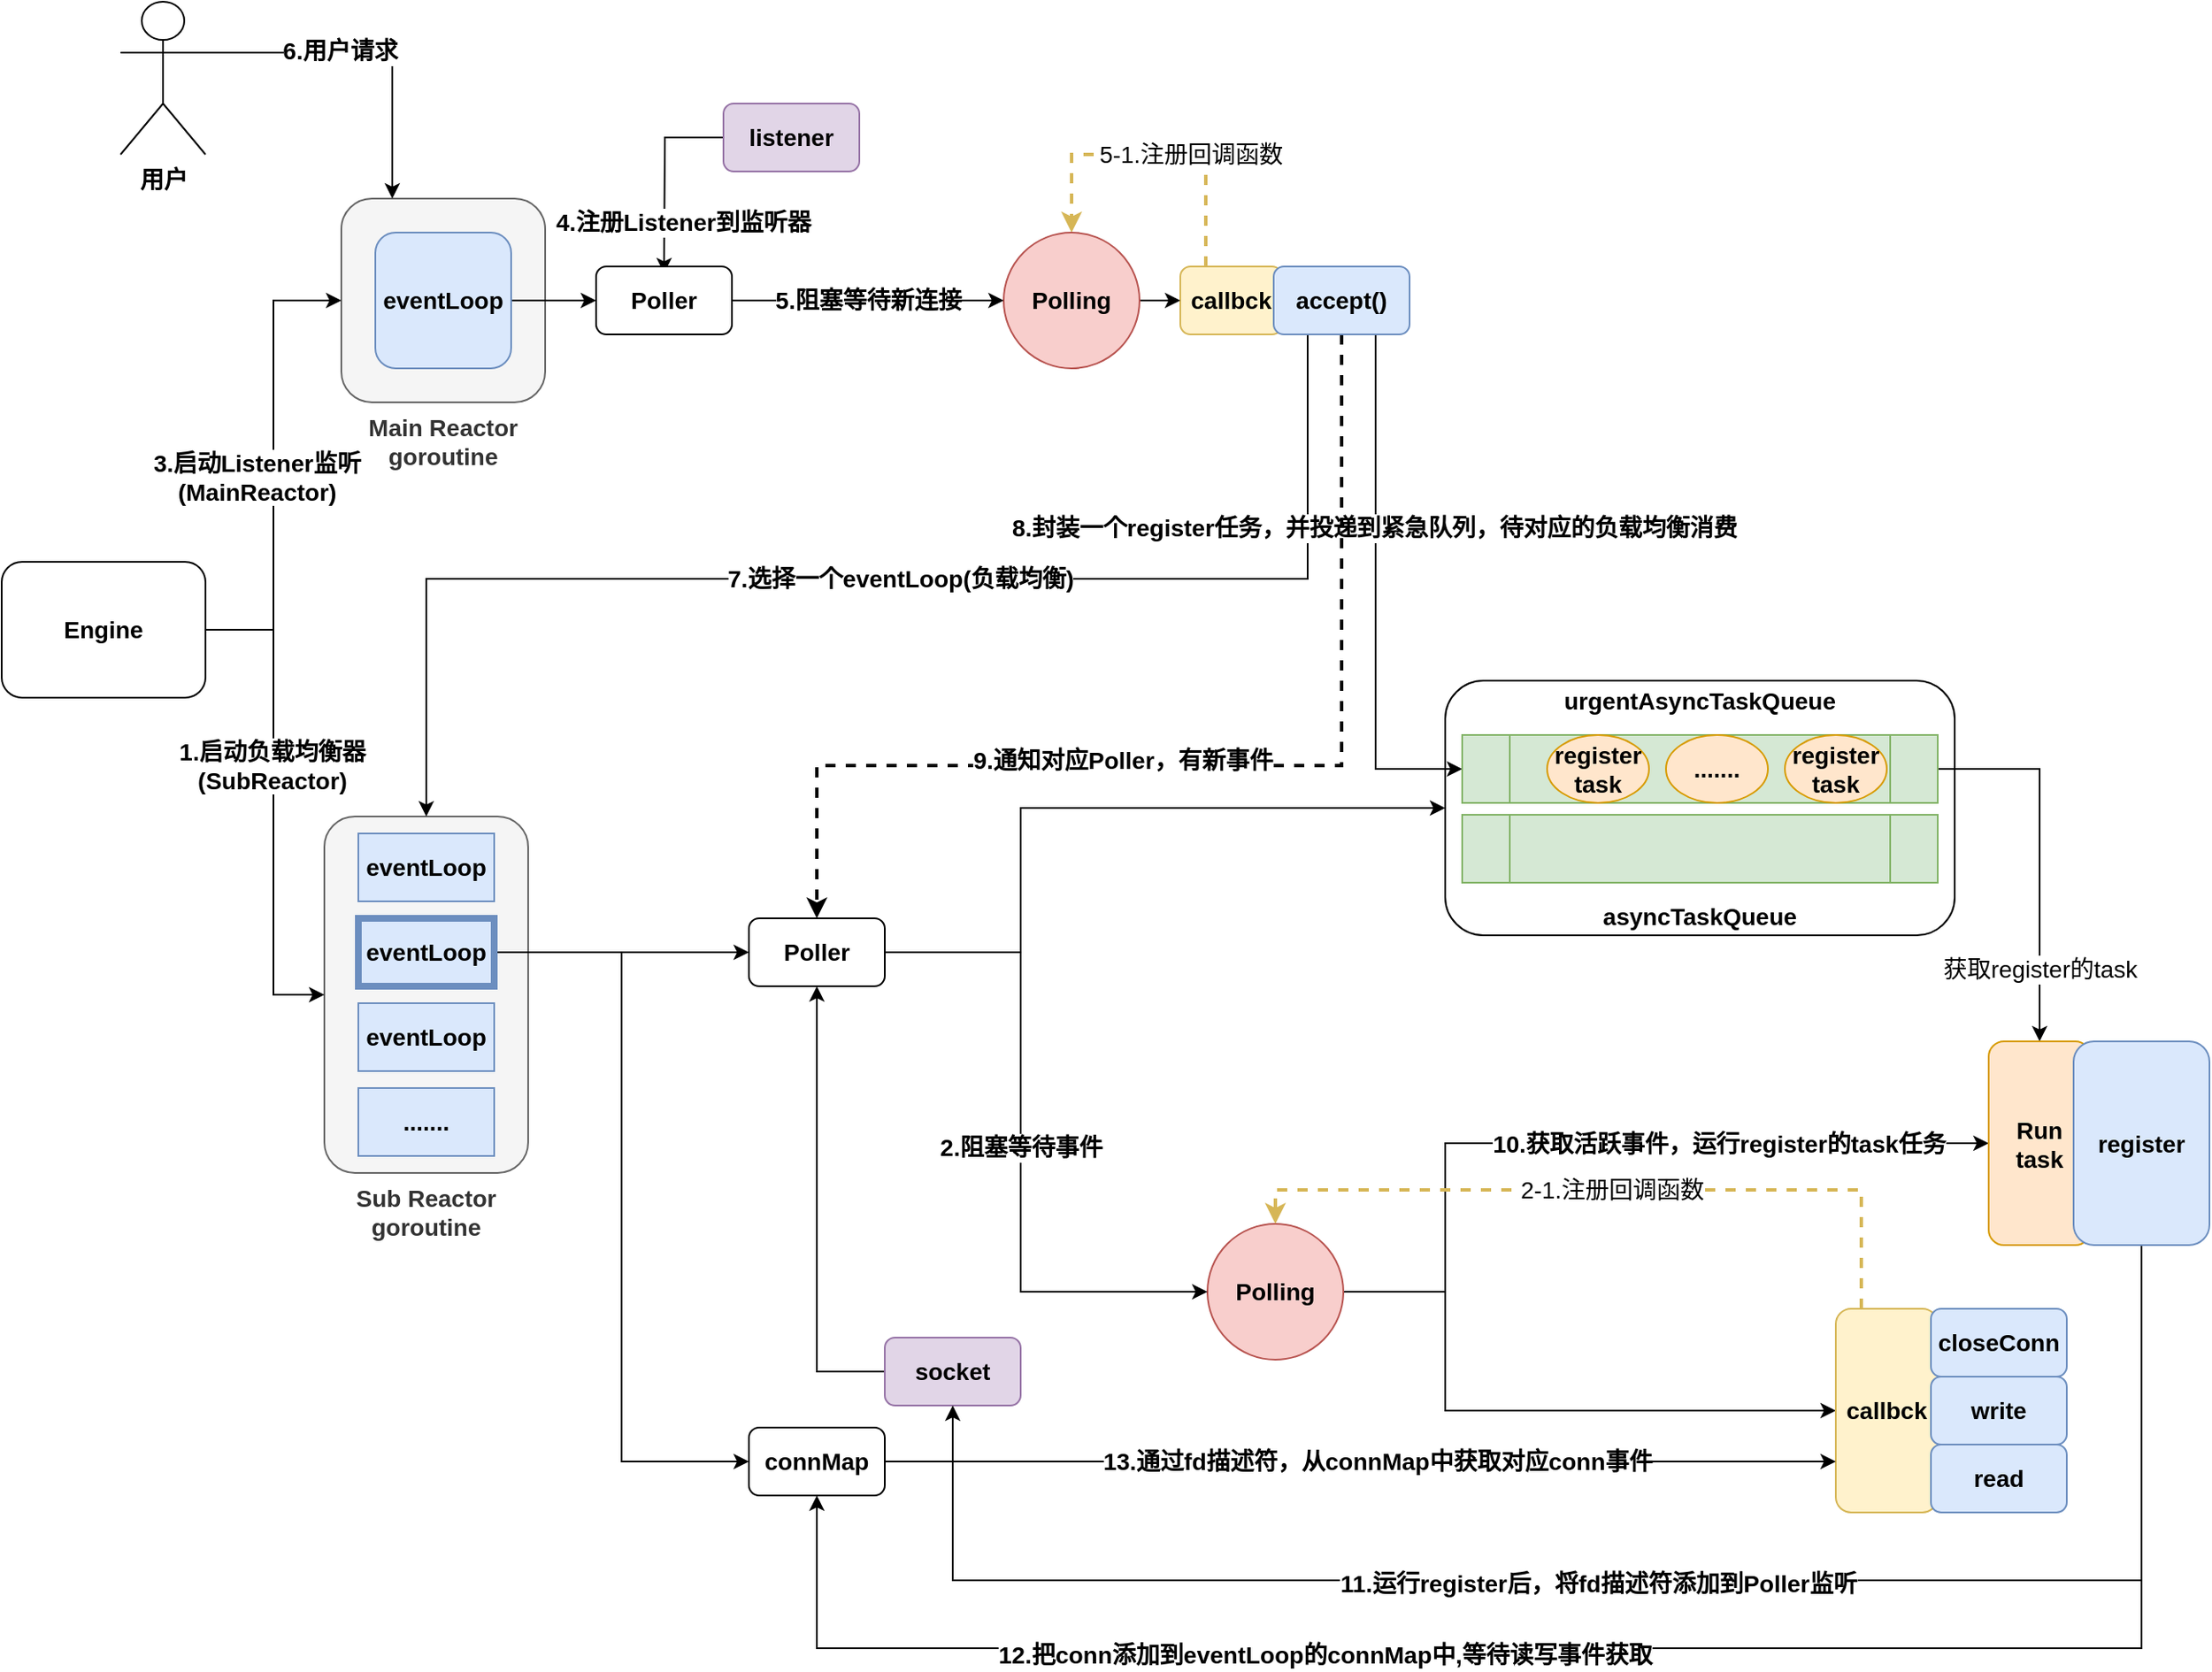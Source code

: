 <mxfile version="14.6.13" type="device"><diagram id="KnUrbjmLnTWPg-hpwINO" name="TCP"><mxGraphModel dx="1186" dy="627" grid="1" gridSize="10" guides="1" tooltips="1" connect="1" arrows="1" fold="1" page="1" pageScale="1" pageWidth="1169" pageHeight="827" math="0" shadow="0"><root><mxCell id="0"/><mxCell id="1" parent="0"/><mxCell id="SNjX47uamuaDI-l6iKKw-57" value="" style="rounded=1;whiteSpace=wrap;html=1;fontSize=14;fontStyle=1" parent="1" vertex="1"><mxGeometry x="930" y="440" width="300" height="150" as="geometry"/></mxCell><mxCell id="Ni2OG6mHoMWwhW0Ut1Zq-45" value="5-1.注册回调函数" style="edgeStyle=orthogonalEdgeStyle;rounded=0;orthogonalLoop=1;jettySize=auto;html=1;exitX=0.25;exitY=0;exitDx=0;exitDy=0;entryX=0.5;entryY=0;entryDx=0;entryDy=0;dashed=1;fontSize=14;strokeWidth=2;fillColor=#fff2cc;strokeColor=#d6b656;" parent="1" source="SNjX47uamuaDI-l6iKKw-38" target="SNjX47uamuaDI-l6iKKw-9" edge="1"><mxGeometry x="-0.215" relative="1" as="geometry"><Array as="points"><mxPoint x="789" y="130"/><mxPoint x="710" y="130"/></Array><mxPoint as="offset"/></mxGeometry></mxCell><mxCell id="SNjX47uamuaDI-l6iKKw-38" value="callbck" style="rounded=1;whiteSpace=wrap;html=1;fillColor=#fff2cc;strokeColor=#d6b656;fontStyle=1;fontSize=14;" parent="1" vertex="1"><mxGeometry x="774" y="196" width="60" height="40" as="geometry"/></mxCell><mxCell id="SNjX47uamuaDI-l6iKKw-28" value="Main Reactor&lt;br style=&quot;font-size: 14px;&quot;&gt;goroutine" style="rounded=1;whiteSpace=wrap;html=1;labelPosition=center;verticalLabelPosition=bottom;align=center;verticalAlign=top;fontStyle=1;fontSize=14;fillColor=#f5f5f5;strokeColor=#666666;fontColor=#333333;" parent="1" vertex="1"><mxGeometry x="280" y="156" width="120" height="120" as="geometry"/></mxCell><mxCell id="SNjX47uamuaDI-l6iKKw-25" value="Sub Reactor&lt;br style=&quot;font-size: 14px;&quot;&gt;goroutine" style="rounded=1;whiteSpace=wrap;html=1;labelPosition=center;verticalLabelPosition=bottom;align=center;verticalAlign=top;fontStyle=1;fontSize=14;fillColor=#f5f5f5;strokeColor=#666666;fontColor=#333333;" parent="1" vertex="1"><mxGeometry x="270" y="520" width="120" height="210" as="geometry"/></mxCell><mxCell id="SNjX47uamuaDI-l6iKKw-40" style="edgeStyle=orthogonalEdgeStyle;rounded=0;orthogonalLoop=1;jettySize=auto;html=1;exitX=1;exitY=0.5;exitDx=0;exitDy=0;entryX=0;entryY=0.5;entryDx=0;entryDy=0;fontStyle=1;fontSize=14;" parent="1" source="xj__BYGSOCDprtwLUK9z-1" target="SNjX47uamuaDI-l6iKKw-28" edge="1"><mxGeometry relative="1" as="geometry"/></mxCell><mxCell id="Ni2OG6mHoMWwhW0Ut1Zq-11" value="3.启动Listener监听&lt;br&gt;(MainReactor)" style="edgeLabel;html=1;align=center;verticalAlign=middle;resizable=0;points=[];fontStyle=1;fontSize=14;" parent="SNjX47uamuaDI-l6iKKw-40" vertex="1" connectable="0"><mxGeometry x="0.103" y="-1" relative="1" as="geometry"><mxPoint x="-11" y="21" as="offset"/></mxGeometry></mxCell><mxCell id="SNjX47uamuaDI-l6iKKw-41" style="edgeStyle=orthogonalEdgeStyle;rounded=0;orthogonalLoop=1;jettySize=auto;html=1;exitX=1;exitY=0.5;exitDx=0;exitDy=0;fontStyle=1;fontSize=14;" parent="1" source="xj__BYGSOCDprtwLUK9z-1" target="SNjX47uamuaDI-l6iKKw-25" edge="1"><mxGeometry relative="1" as="geometry"><Array as="points"><mxPoint x="240" y="410"/><mxPoint x="240" y="625"/></Array></mxGeometry></mxCell><mxCell id="Ni2OG6mHoMWwhW0Ut1Zq-10" value="1.启动负载均衡器&lt;br&gt;(SubReactor)" style="edgeLabel;html=1;align=center;verticalAlign=middle;resizable=0;points=[];fontStyle=1;fontSize=14;" parent="SNjX47uamuaDI-l6iKKw-41" vertex="1" connectable="0"><mxGeometry x="-0.004" y="-1" relative="1" as="geometry"><mxPoint y="-22" as="offset"/></mxGeometry></mxCell><mxCell id="xj__BYGSOCDprtwLUK9z-1" value="Engine" style="rounded=1;whiteSpace=wrap;html=1;fontStyle=1;fontSize=14;" parent="1" vertex="1"><mxGeometry x="80" y="370" width="120" height="80" as="geometry"/></mxCell><mxCell id="xj__BYGSOCDprtwLUK9z-5" value="eventLoop" style="rounded=0;whiteSpace=wrap;html=1;fontStyle=1;fontSize=14;fillColor=#dae8fc;strokeColor=#6c8ebf;" parent="1" vertex="1"><mxGeometry x="290" y="530" width="80" height="40" as="geometry"/></mxCell><mxCell id="SNjX47uamuaDI-l6iKKw-51" style="edgeStyle=orthogonalEdgeStyle;rounded=0;orthogonalLoop=1;jettySize=auto;html=1;exitX=1;exitY=0.5;exitDx=0;exitDy=0;entryX=0;entryY=0.5;entryDx=0;entryDy=0;fontSize=14;fontStyle=1" parent="1" source="xj__BYGSOCDprtwLUK9z-6" target="SNjX47uamuaDI-l6iKKw-50" edge="1"><mxGeometry relative="1" as="geometry"/></mxCell><mxCell id="Ni2OG6mHoMWwhW0Ut1Zq-30" style="edgeStyle=orthogonalEdgeStyle;rounded=0;orthogonalLoop=1;jettySize=auto;html=1;exitX=1;exitY=0.5;exitDx=0;exitDy=0;entryX=0;entryY=0.5;entryDx=0;entryDy=0;fontStyle=1;fontSize=14;" parent="1" source="xj__BYGSOCDprtwLUK9z-6" target="Ni2OG6mHoMWwhW0Ut1Zq-29" edge="1"><mxGeometry relative="1" as="geometry"/></mxCell><mxCell id="xj__BYGSOCDprtwLUK9z-6" value="eventLoop" style="rounded=0;whiteSpace=wrap;html=1;fontStyle=1;fontSize=14;fillColor=#dae8fc;strokeColor=#6c8ebf;strokeWidth=4;" parent="1" vertex="1"><mxGeometry x="290" y="580" width="80" height="40" as="geometry"/></mxCell><mxCell id="xj__BYGSOCDprtwLUK9z-7" value="eventLoop" style="rounded=0;whiteSpace=wrap;html=1;fontStyle=1;fontSize=14;fillColor=#dae8fc;strokeColor=#6c8ebf;" parent="1" vertex="1"><mxGeometry x="290" y="630" width="80" height="40" as="geometry"/></mxCell><mxCell id="xj__BYGSOCDprtwLUK9z-8" value="......." style="rounded=0;whiteSpace=wrap;html=1;fontStyle=1;fontSize=14;fillColor=#dae8fc;strokeColor=#6c8ebf;" parent="1" vertex="1"><mxGeometry x="290" y="680" width="80" height="40" as="geometry"/></mxCell><mxCell id="SNjX47uamuaDI-l6iKKw-55" style="edgeStyle=orthogonalEdgeStyle;rounded=0;orthogonalLoop=1;jettySize=auto;html=1;exitX=1;exitY=0.5;exitDx=0;exitDy=0;fontSize=14;fontStyle=1" parent="1" source="xj__BYGSOCDprtwLUK9z-23" target="SNjX47uamuaDI-l6iKKw-53" edge="1"><mxGeometry relative="1" as="geometry"/></mxCell><mxCell id="xj__BYGSOCDprtwLUK9z-23" value="eventLoop" style="rounded=1;whiteSpace=wrap;html=1;fontStyle=1;fontSize=14;fillColor=#dae8fc;strokeColor=#6c8ebf;" parent="1" vertex="1"><mxGeometry x="300" y="176" width="80" height="80" as="geometry"/></mxCell><mxCell id="Ni2OG6mHoMWwhW0Ut1Zq-9" value="" style="edgeStyle=orthogonalEdgeStyle;rounded=0;orthogonalLoop=1;jettySize=auto;html=1;exitX=0.25;exitY=1;exitDx=0;exitDy=0;fontStyle=1;fontSize=14;" parent="1" source="xj__BYGSOCDprtwLUK9z-27" target="SNjX47uamuaDI-l6iKKw-25" edge="1"><mxGeometry relative="1" as="geometry"><Array as="points"><mxPoint x="849" y="380"/><mxPoint x="330" y="380"/></Array></mxGeometry></mxCell><mxCell id="Ni2OG6mHoMWwhW0Ut1Zq-39" value="&lt;span style=&quot;font-weight: 700&quot;&gt;7.&lt;/span&gt;&lt;span style=&quot;font-weight: 700&quot;&gt;选择一个eventLoop(负载均衡)&lt;/span&gt;" style="edgeLabel;html=1;align=center;verticalAlign=middle;resizable=0;points=[];fontSize=14;" parent="Ni2OG6mHoMWwhW0Ut1Zq-9" vertex="1" connectable="0"><mxGeometry x="-0.044" relative="1" as="geometry"><mxPoint as="offset"/></mxGeometry></mxCell><mxCell id="Ni2OG6mHoMWwhW0Ut1Zq-20" style="edgeStyle=orthogonalEdgeStyle;rounded=0;orthogonalLoop=1;jettySize=auto;html=1;exitX=0.75;exitY=1;exitDx=0;exitDy=0;entryX=0;entryY=0.5;entryDx=0;entryDy=0;fontStyle=1;fontSize=14;" parent="1" source="xj__BYGSOCDprtwLUK9z-27" target="SNjX47uamuaDI-l6iKKw-12" edge="1"><mxGeometry relative="1" as="geometry"/></mxCell><mxCell id="Ni2OG6mHoMWwhW0Ut1Zq-40" value="&lt;span style=&quot;font-weight: 700&quot;&gt;8.封装一个register任务，并投递到紧急队列，待对应的负载均衡消费&lt;/span&gt;" style="edgeLabel;html=1;align=center;verticalAlign=middle;resizable=0;points=[];fontSize=14;" parent="Ni2OG6mHoMWwhW0Ut1Zq-20" vertex="1" connectable="0"><mxGeometry x="-0.192" y="-1" relative="1" as="geometry"><mxPoint y="-10" as="offset"/></mxGeometry></mxCell><mxCell id="Ni2OG6mHoMWwhW0Ut1Zq-21" style="edgeStyle=orthogonalEdgeStyle;rounded=0;orthogonalLoop=1;jettySize=auto;html=1;exitX=0.5;exitY=1;exitDx=0;exitDy=0;entryX=0.5;entryY=0;entryDx=0;entryDy=0;dashed=1;fontStyle=1;fontSize=14;strokeWidth=2;" parent="1" source="xj__BYGSOCDprtwLUK9z-27" target="SNjX47uamuaDI-l6iKKw-50" edge="1"><mxGeometry relative="1" as="geometry"><Array as="points"><mxPoint x="869" y="490"/><mxPoint x="560" y="490"/></Array></mxGeometry></mxCell><mxCell id="Ni2OG6mHoMWwhW0Ut1Zq-41" value="&lt;span style=&quot;font-weight: 700&quot;&gt;9.通知对应Poller，有新事件&lt;/span&gt;" style="edgeLabel;html=1;align=center;verticalAlign=middle;resizable=0;points=[];fontSize=14;" parent="Ni2OG6mHoMWwhW0Ut1Zq-21" vertex="1" connectable="0"><mxGeometry x="0.13" y="-3" relative="1" as="geometry"><mxPoint x="-14" as="offset"/></mxGeometry></mxCell><mxCell id="xj__BYGSOCDprtwLUK9z-27" value="accept()" style="rounded=1;whiteSpace=wrap;html=1;fillColor=#dae8fc;strokeColor=#6c8ebf;fontStyle=1;fontSize=14;" parent="1" vertex="1"><mxGeometry x="829" y="196" width="80" height="40" as="geometry"/></mxCell><mxCell id="SNjX47uamuaDI-l6iKKw-8" style="edgeStyle=orthogonalEdgeStyle;rounded=0;orthogonalLoop=1;jettySize=auto;html=1;exitX=1;exitY=0.5;exitDx=0;exitDy=0;fontStyle=1;fontSize=14;" parent="1" source="SNjX47uamuaDI-l6iKKw-1" target="SNjX47uamuaDI-l6iKKw-7" edge="1"><mxGeometry relative="1" as="geometry"><Array as="points"><mxPoint x="930" y="800"/><mxPoint x="930" y="870"/></Array></mxGeometry></mxCell><mxCell id="SNjX47uamuaDI-l6iKKw-20" style="edgeStyle=orthogonalEdgeStyle;rounded=0;orthogonalLoop=1;jettySize=auto;html=1;exitX=1;exitY=0.5;exitDx=0;exitDy=0;entryX=0;entryY=0.5;entryDx=0;entryDy=0;fontStyle=1;fontSize=14;" parent="1" source="SNjX47uamuaDI-l6iKKw-1" target="SNjX47uamuaDI-l6iKKw-19" edge="1"><mxGeometry relative="1" as="geometry"><Array as="points"><mxPoint x="930" y="800"/><mxPoint x="930" y="713"/></Array></mxGeometry></mxCell><mxCell id="Ni2OG6mHoMWwhW0Ut1Zq-42" value="&lt;span style=&quot;font-weight: 700&quot;&gt;10.获取活跃事件，运行register的task任务&lt;/span&gt;" style="edgeLabel;html=1;align=center;verticalAlign=middle;resizable=0;points=[];fontSize=14;" parent="SNjX47uamuaDI-l6iKKw-20" vertex="1" connectable="0"><mxGeometry x="0.059" y="-1" relative="1" as="geometry"><mxPoint x="61" y="-1" as="offset"/></mxGeometry></mxCell><mxCell id="SNjX47uamuaDI-l6iKKw-1" value="&lt;span style=&quot;font-size: 14px;&quot;&gt;Polling&lt;/span&gt;" style="ellipse;whiteSpace=wrap;html=1;aspect=fixed;fillColor=#f8cecc;strokeColor=#b85450;fontStyle=1;fontSize=14;" parent="1" vertex="1"><mxGeometry x="790" y="760" width="80" height="80" as="geometry"/></mxCell><mxCell id="SNjX47uamuaDI-l6iKKw-39" style="edgeStyle=orthogonalEdgeStyle;rounded=0;orthogonalLoop=1;jettySize=auto;html=1;exitX=1;exitY=0.5;exitDx=0;exitDy=0;entryX=0;entryY=0.5;entryDx=0;entryDy=0;fontStyle=1;fontSize=14;" parent="1" source="SNjX47uamuaDI-l6iKKw-9" target="SNjX47uamuaDI-l6iKKw-38" edge="1"><mxGeometry relative="1" as="geometry"/></mxCell><mxCell id="SNjX47uamuaDI-l6iKKw-9" value="&lt;span style=&quot;font-size: 14px;&quot;&gt;Polling&lt;/span&gt;" style="ellipse;whiteSpace=wrap;html=1;aspect=fixed;fillColor=#f8cecc;strokeColor=#b85450;fontStyle=1;fontSize=14;" parent="1" vertex="1"><mxGeometry x="670" y="176" width="80" height="80" as="geometry"/></mxCell><mxCell id="SNjX47uamuaDI-l6iKKw-32" style="edgeStyle=orthogonalEdgeStyle;rounded=0;orthogonalLoop=1;jettySize=auto;html=1;exitX=1;exitY=0.5;exitDx=0;exitDy=0;entryX=0.5;entryY=0;entryDx=0;entryDy=0;fontStyle=1;fontSize=14;" parent="1" source="SNjX47uamuaDI-l6iKKw-12" target="SNjX47uamuaDI-l6iKKw-19" edge="1"><mxGeometry relative="1" as="geometry"/></mxCell><mxCell id="Ni2OG6mHoMWwhW0Ut1Zq-44" value="获取register的task" style="edgeLabel;html=1;align=center;verticalAlign=middle;resizable=0;points=[];fontSize=14;" parent="SNjX47uamuaDI-l6iKKw-32" vertex="1" connectable="0"><mxGeometry x="0.243" y="-2" relative="1" as="geometry"><mxPoint x="2" y="41" as="offset"/></mxGeometry></mxCell><mxCell id="SNjX47uamuaDI-l6iKKw-12" value="urgentAsyncTaskQueue" style="shape=process;whiteSpace=wrap;html=1;backgroundOutline=1;labelPosition=center;verticalLabelPosition=top;align=center;verticalAlign=middle;fillColor=#d5e8d4;strokeColor=#82b366;fontStyle=1;fontSize=14;" parent="1" vertex="1"><mxGeometry x="940" y="472" width="280" height="40" as="geometry"/></mxCell><mxCell id="SNjX47uamuaDI-l6iKKw-13" value="&lt;span style=&quot;font-size: 14px&quot;&gt;asyncTaskQueue&lt;/span&gt;" style="shape=process;whiteSpace=wrap;html=1;backgroundOutline=1;labelPosition=center;verticalLabelPosition=bottom;align=center;verticalAlign=middle;fillColor=#d5e8d4;strokeColor=#82b366;fontStyle=1;fontSize=14;" parent="1" vertex="1"><mxGeometry x="940" y="519" width="280" height="40" as="geometry"/></mxCell><mxCell id="SNjX47uamuaDI-l6iKKw-14" value="register task" style="ellipse;whiteSpace=wrap;html=1;fillColor=#ffe6cc;strokeColor=#d79b00;fontStyle=1;fontSize=14;" parent="1" vertex="1"><mxGeometry x="990" y="472" width="60" height="40" as="geometry"/></mxCell><mxCell id="SNjX47uamuaDI-l6iKKw-16" value="register task" style="ellipse;whiteSpace=wrap;html=1;fillColor=#ffe6cc;strokeColor=#d79b00;fontStyle=1;fontSize=14;" parent="1" vertex="1"><mxGeometry x="1130" y="472" width="60" height="40" as="geometry"/></mxCell><mxCell id="SNjX47uamuaDI-l6iKKw-17" value="......." style="ellipse;whiteSpace=wrap;html=1;fillColor=#ffe6cc;strokeColor=#d79b00;fontStyle=1;fontSize=14;" parent="1" vertex="1"><mxGeometry x="1060" y="472" width="60" height="40" as="geometry"/></mxCell><mxCell id="SNjX47uamuaDI-l6iKKw-19" value="Run&lt;br style=&quot;font-size: 14px;&quot;&gt;task" style="rounded=1;whiteSpace=wrap;html=1;fillColor=#ffe6cc;strokeColor=#d79b00;fontStyle=1;fontSize=14;" parent="1" vertex="1"><mxGeometry x="1250" y="652.5" width="60" height="120" as="geometry"/></mxCell><mxCell id="SNjX47uamuaDI-l6iKKw-45" style="edgeStyle=orthogonalEdgeStyle;rounded=0;orthogonalLoop=1;jettySize=auto;html=1;exitX=0;exitY=0.5;exitDx=0;exitDy=0;fontStyle=1;fontSize=14;" parent="1" source="SNjX47uamuaDI-l6iKKw-43" edge="1"><mxGeometry relative="1" as="geometry"><mxPoint x="470" y="200" as="targetPoint"/></mxGeometry></mxCell><mxCell id="Ni2OG6mHoMWwhW0Ut1Zq-18" value="4.注册Listener到监听器" style="edgeLabel;html=1;align=center;verticalAlign=middle;resizable=0;points=[];fontStyle=1;fontSize=14;" parent="SNjX47uamuaDI-l6iKKw-45" vertex="1" connectable="0"><mxGeometry x="-0.242" relative="1" as="geometry"><mxPoint x="10" y="41" as="offset"/></mxGeometry></mxCell><mxCell id="SNjX47uamuaDI-l6iKKw-43" value="listener" style="rounded=1;whiteSpace=wrap;html=1;fontStyle=1;fontSize=14;fillColor=#e1d5e7;strokeColor=#9673a6;" parent="1" vertex="1"><mxGeometry x="505" y="100" width="80" height="40" as="geometry"/></mxCell><mxCell id="Ni2OG6mHoMWwhW0Ut1Zq-31" style="edgeStyle=orthogonalEdgeStyle;rounded=0;orthogonalLoop=1;jettySize=auto;html=1;exitX=0;exitY=0.5;exitDx=0;exitDy=0;fontStyle=1;fontSize=14;" parent="1" source="SNjX47uamuaDI-l6iKKw-46" target="SNjX47uamuaDI-l6iKKw-50" edge="1"><mxGeometry relative="1" as="geometry"/></mxCell><mxCell id="SNjX47uamuaDI-l6iKKw-46" value="socket" style="rounded=1;whiteSpace=wrap;html=1;fontStyle=1;fontSize=14;fillColor=#e1d5e7;strokeColor=#9673a6;" parent="1" vertex="1"><mxGeometry x="600" y="827" width="80" height="40" as="geometry"/></mxCell><mxCell id="SNjX47uamuaDI-l6iKKw-52" value="2.阻塞等待事件" style="edgeStyle=orthogonalEdgeStyle;rounded=0;orthogonalLoop=1;jettySize=auto;html=1;fontSize=14;exitX=1;exitY=0.5;exitDx=0;exitDy=0;fontStyle=1" parent="1" source="SNjX47uamuaDI-l6iKKw-50" target="SNjX47uamuaDI-l6iKKw-1" edge="1"><mxGeometry relative="1" as="geometry"><mxPoint x="530" y="610" as="sourcePoint"/><Array as="points"><mxPoint x="680" y="600"/><mxPoint x="680" y="800"/></Array></mxGeometry></mxCell><mxCell id="Ni2OG6mHoMWwhW0Ut1Zq-6" style="edgeStyle=orthogonalEdgeStyle;rounded=0;orthogonalLoop=1;jettySize=auto;html=1;exitX=1;exitY=0.5;exitDx=0;exitDy=0;entryX=0;entryY=0.5;entryDx=0;entryDy=0;fontStyle=1;fontSize=14;" parent="1" source="SNjX47uamuaDI-l6iKKw-50" target="SNjX47uamuaDI-l6iKKw-57" edge="1"><mxGeometry relative="1" as="geometry"><Array as="points"><mxPoint x="680" y="600"/><mxPoint x="680" y="515"/></Array></mxGeometry></mxCell><mxCell id="SNjX47uamuaDI-l6iKKw-50" value="Poller" style="rounded=1;whiteSpace=wrap;html=1;fontStyle=1;fontSize=14;" parent="1" vertex="1"><mxGeometry x="520" y="580" width="80" height="40" as="geometry"/></mxCell><mxCell id="SNjX47uamuaDI-l6iKKw-56" style="edgeStyle=orthogonalEdgeStyle;rounded=0;orthogonalLoop=1;jettySize=auto;html=1;exitX=1;exitY=0.5;exitDx=0;exitDy=0;fontSize=14;fontStyle=1" parent="1" source="SNjX47uamuaDI-l6iKKw-53" target="SNjX47uamuaDI-l6iKKw-9" edge="1"><mxGeometry relative="1" as="geometry"/></mxCell><mxCell id="Ni2OG6mHoMWwhW0Ut1Zq-16" value="5.阻塞等待新连接" style="edgeLabel;html=1;align=center;verticalAlign=middle;resizable=0;points=[];fontStyle=1;fontSize=14;" parent="SNjX47uamuaDI-l6iKKw-56" vertex="1" connectable="0"><mxGeometry x="-0.143" y="-1" relative="1" as="geometry"><mxPoint x="11" y="-1" as="offset"/></mxGeometry></mxCell><mxCell id="SNjX47uamuaDI-l6iKKw-53" value="Poller" style="rounded=1;whiteSpace=wrap;html=1;fontStyle=1;fontSize=14;" parent="1" vertex="1"><mxGeometry x="430" y="196" width="80" height="40" as="geometry"/></mxCell><mxCell id="Ni2OG6mHoMWwhW0Ut1Zq-2" style="edgeStyle=orthogonalEdgeStyle;rounded=0;orthogonalLoop=1;jettySize=auto;html=1;exitX=1;exitY=0.333;exitDx=0;exitDy=0;exitPerimeter=0;entryX=0.25;entryY=0;entryDx=0;entryDy=0;fontStyle=1;fontSize=14;" parent="1" source="Ni2OG6mHoMWwhW0Ut1Zq-1" target="SNjX47uamuaDI-l6iKKw-28" edge="1"><mxGeometry relative="1" as="geometry"/></mxCell><mxCell id="Ni2OG6mHoMWwhW0Ut1Zq-3" value="&lt;span style=&quot;font-size: 14px&quot;&gt;&lt;font style=&quot;font-size: 14px&quot;&gt;6.用户请求&lt;/font&gt;&lt;/span&gt;" style="edgeLabel;html=1;align=center;verticalAlign=middle;resizable=0;points=[];fontStyle=1;fontSize=14;" parent="Ni2OG6mHoMWwhW0Ut1Zq-2" vertex="1" connectable="0"><mxGeometry x="-0.194" y="1" relative="1" as="geometry"><mxPoint as="offset"/></mxGeometry></mxCell><mxCell id="Ni2OG6mHoMWwhW0Ut1Zq-1" value="用户" style="shape=umlActor;verticalLabelPosition=bottom;verticalAlign=top;html=1;outlineConnect=0;fontStyle=1;fontSize=14;" parent="1" vertex="1"><mxGeometry x="150" y="40" width="50" height="90" as="geometry"/></mxCell><mxCell id="Ni2OG6mHoMWwhW0Ut1Zq-7" value="" style="group;fontStyle=1;fontSize=14;" parent="1" vertex="1" connectable="0"><mxGeometry x="1160" y="810" width="136" height="120" as="geometry"/></mxCell><mxCell id="SNjX47uamuaDI-l6iKKw-7" value="callbck" style="rounded=1;whiteSpace=wrap;html=1;fillColor=#fff2cc;strokeColor=#d6b656;fontStyle=1;fontSize=14;" parent="Ni2OG6mHoMWwhW0Ut1Zq-7" vertex="1"><mxGeometry width="60" height="120" as="geometry"/></mxCell><mxCell id="xj__BYGSOCDprtwLUK9z-17" value="closeConn" style="rounded=1;whiteSpace=wrap;html=1;fillColor=#dae8fc;strokeColor=#6c8ebf;fontStyle=1;fontSize=14;" parent="Ni2OG6mHoMWwhW0Ut1Zq-7" vertex="1"><mxGeometry x="56" width="80" height="40" as="geometry"/></mxCell><mxCell id="xj__BYGSOCDprtwLUK9z-18" value="write" style="rounded=1;whiteSpace=wrap;html=1;fillColor=#dae8fc;strokeColor=#6c8ebf;fontStyle=1;fontSize=14;" parent="Ni2OG6mHoMWwhW0Ut1Zq-7" vertex="1"><mxGeometry x="56" y="40" width="80" height="40" as="geometry"/></mxCell><mxCell id="xj__BYGSOCDprtwLUK9z-19" value="read" style="rounded=1;whiteSpace=wrap;html=1;fillColor=#dae8fc;strokeColor=#6c8ebf;fontStyle=1;fontSize=14;" parent="Ni2OG6mHoMWwhW0Ut1Zq-7" vertex="1"><mxGeometry x="56" y="80" width="80" height="40" as="geometry"/></mxCell><mxCell id="Ni2OG6mHoMWwhW0Ut1Zq-26" style="edgeStyle=orthogonalEdgeStyle;rounded=0;orthogonalLoop=1;jettySize=auto;html=1;exitX=0.5;exitY=1;exitDx=0;exitDy=0;entryX=0.5;entryY=1;entryDx=0;entryDy=0;fontStyle=1;fontSize=14;" parent="1" source="Ni2OG6mHoMWwhW0Ut1Zq-25" target="SNjX47uamuaDI-l6iKKw-46" edge="1"><mxGeometry relative="1" as="geometry"><Array as="points"><mxPoint x="1340" y="970"/><mxPoint x="640" y="970"/></Array></mxGeometry></mxCell><mxCell id="Ni2OG6mHoMWwhW0Ut1Zq-27" value="11.运行register后，将fd描述符添加到Poller监听" style="edgeLabel;html=1;align=center;verticalAlign=middle;resizable=0;points=[];fontStyle=1;fontSize=14;" parent="Ni2OG6mHoMWwhW0Ut1Zq-26" vertex="1" connectable="0"><mxGeometry x="0.034" y="2" relative="1" as="geometry"><mxPoint as="offset"/></mxGeometry></mxCell><mxCell id="Ni2OG6mHoMWwhW0Ut1Zq-33" style="edgeStyle=orthogonalEdgeStyle;rounded=0;orthogonalLoop=1;jettySize=auto;html=1;exitX=0.5;exitY=1;exitDx=0;exitDy=0;entryX=0.5;entryY=1;entryDx=0;entryDy=0;fontStyle=1;fontSize=14;" parent="1" source="Ni2OG6mHoMWwhW0Ut1Zq-25" target="Ni2OG6mHoMWwhW0Ut1Zq-29" edge="1"><mxGeometry relative="1" as="geometry"><Array as="points"><mxPoint x="1340" y="1010"/><mxPoint x="560" y="1010"/></Array></mxGeometry></mxCell><mxCell id="Ni2OG6mHoMWwhW0Ut1Zq-43" value="&lt;span style=&quot;font-weight: 700&quot;&gt;12.把conn添加到eventLoop的connMap中,等待读写事件获取&lt;/span&gt;" style="edgeLabel;html=1;align=center;verticalAlign=middle;resizable=0;points=[];fontSize=14;" parent="Ni2OG6mHoMWwhW0Ut1Zq-33" vertex="1" connectable="0"><mxGeometry x="0.299" y="4" relative="1" as="geometry"><mxPoint x="1" as="offset"/></mxGeometry></mxCell><mxCell id="Ni2OG6mHoMWwhW0Ut1Zq-25" value="register" style="rounded=1;whiteSpace=wrap;html=1;fillColor=#dae8fc;strokeColor=#6c8ebf;fontStyle=1;fontSize=14;" parent="1" vertex="1"><mxGeometry x="1300" y="652.5" width="80" height="120" as="geometry"/></mxCell><mxCell id="Ni2OG6mHoMWwhW0Ut1Zq-32" style="edgeStyle=orthogonalEdgeStyle;rounded=0;orthogonalLoop=1;jettySize=auto;html=1;exitX=1;exitY=0.5;exitDx=0;exitDy=0;entryX=0;entryY=0.75;entryDx=0;entryDy=0;fontStyle=1;fontSize=14;" parent="1" source="Ni2OG6mHoMWwhW0Ut1Zq-29" target="SNjX47uamuaDI-l6iKKw-7" edge="1"><mxGeometry relative="1" as="geometry"><Array as="points"><mxPoint x="730" y="900"/><mxPoint x="730" y="900"/></Array></mxGeometry></mxCell><mxCell id="Ni2OG6mHoMWwhW0Ut1Zq-34" value="&lt;b&gt;13.通过fd描述符，从connMap中获取对应conn事件&lt;/b&gt;" style="edgeLabel;html=1;align=center;verticalAlign=middle;resizable=0;points=[];fontSize=14;" parent="Ni2OG6mHoMWwhW0Ut1Zq-32" vertex="1" connectable="0"><mxGeometry x="0.199" y="-1" relative="1" as="geometry"><mxPoint x="-46" y="-1" as="offset"/></mxGeometry></mxCell><mxCell id="Ni2OG6mHoMWwhW0Ut1Zq-29" value="connMap" style="rounded=1;whiteSpace=wrap;html=1;fontStyle=1;fontSize=14;" parent="1" vertex="1"><mxGeometry x="520" y="880" width="80" height="40" as="geometry"/></mxCell><mxCell id="Ni2OG6mHoMWwhW0Ut1Zq-51" value="2-1.注册回调函数" style="edgeStyle=orthogonalEdgeStyle;rounded=0;orthogonalLoop=1;jettySize=auto;html=1;exitX=0.25;exitY=0;exitDx=0;exitDy=0;entryX=0.5;entryY=0;entryDx=0;entryDy=0;dashed=1;fontSize=14;fillColor=#fff2cc;strokeColor=#d6b656;strokeWidth=2;" parent="1" source="SNjX47uamuaDI-l6iKKw-7" target="SNjX47uamuaDI-l6iKKw-1" edge="1"><mxGeometry relative="1" as="geometry"/></mxCell></root></mxGraphModel></diagram></mxfile>